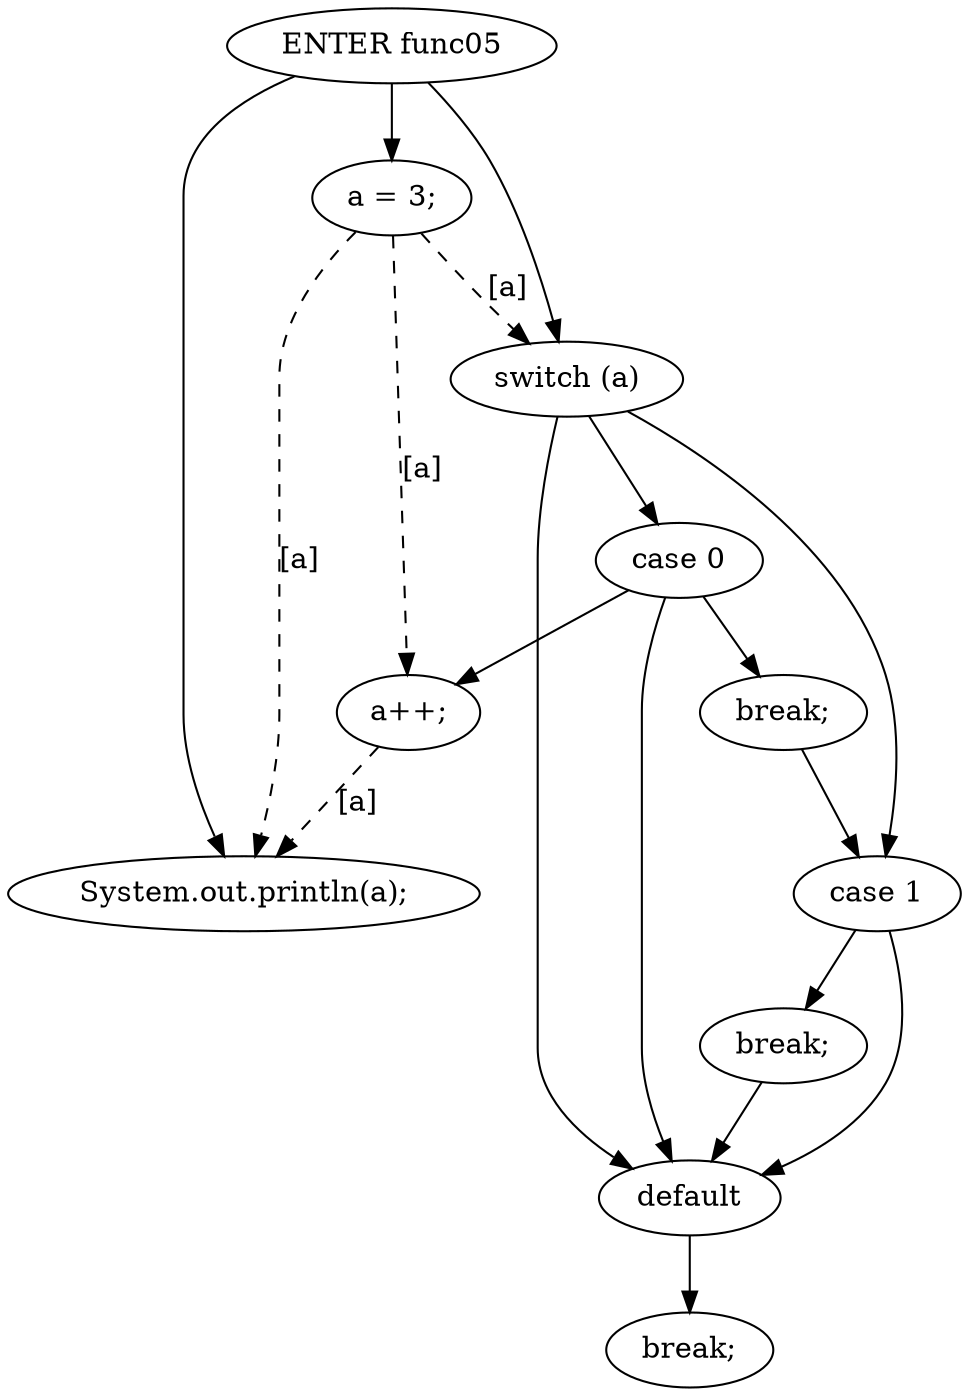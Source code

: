 digraph G {
  0 [ label="ENTER func05" ];
  2 [ label="a = 3;" ];
  3 [ label="switch (a)" ];
  4 [ label="case 0" ];
  5 [ label="a++;" ];
  6 [ label="break;" ];
  7 [ label="case 1" ];
  8 [ label="break;" ];
  9 [ label="default" ];
  10 [ label="break;" ];
  11 [ label="System.out.println(a);" ];
  2 -> 3 [ style="dashed" label="[a]" ];
  2 -> 5 [ style="dashed" label="[a]" ];
  5 -> 11 [ style="dashed" label="[a]" ];
  2 -> 11 [ style="dashed" label="[a]" ];
  0 -> 2 [ ];
  0 -> 3 [ ];
  0 -> 11 [ ];
  3 -> 4 [ ];
  4 -> 5 [ ];
  4 -> 6 [ ];
  6 -> 7 [ ];
  3 -> 7 [ ];
  7 -> 8 [ ];
  8 -> 9 [ ];
  3 -> 9 [ ];
  9 -> 10 [ ];
  4 -> 9 [ ];
  7 -> 9 [ ];
}

